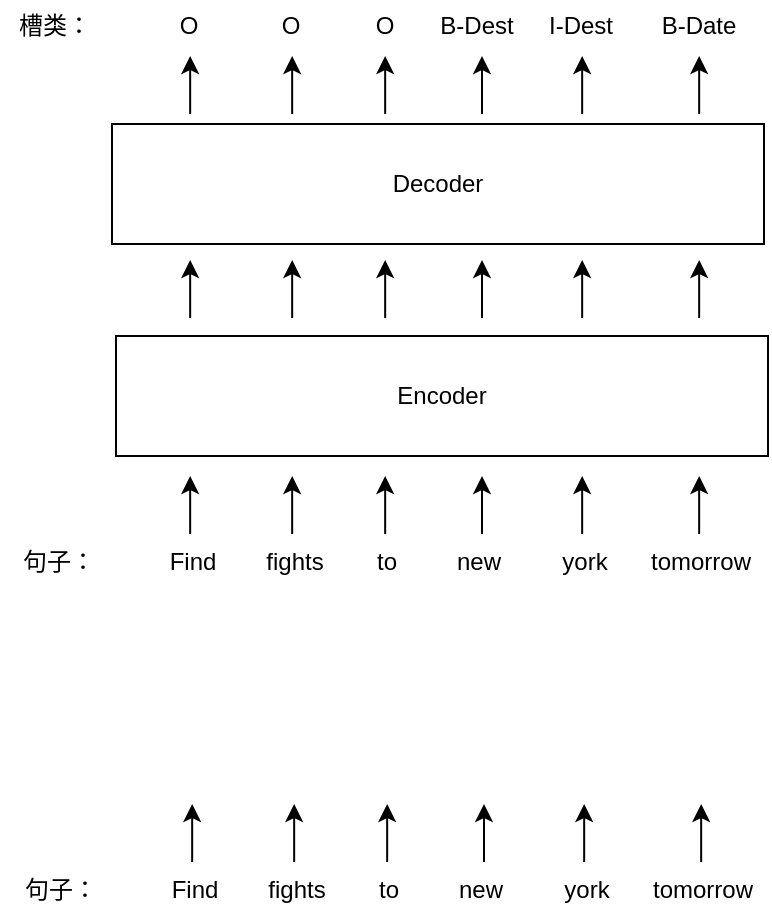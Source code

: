 <mxfile version="22.1.4" type="github" pages="3">
  <diagram name="第 1 页" id="CzuXLzXUoEL7Za8PlFhb">
    <mxGraphModel dx="1195" dy="653" grid="0" gridSize="10" guides="1" tooltips="1" connect="1" arrows="1" fold="1" page="1" pageScale="1" pageWidth="827" pageHeight="1169" math="0" shadow="0">
      <root>
        <mxCell id="0" />
        <mxCell id="1" parent="0" />
        <mxCell id="pc-rvpGR9uYceZMDsU-g-1" value="Encoder" style="rounded=0;whiteSpace=wrap;html=1;" vertex="1" parent="1">
          <mxGeometry x="253" y="353" width="326" height="60" as="geometry" />
        </mxCell>
        <mxCell id="pc-rvpGR9uYceZMDsU-g-2" value="句子：" style="text;html=1;align=center;verticalAlign=middle;resizable=0;points=[];autosize=1;strokeColor=none;fillColor=none;" vertex="1" parent="1">
          <mxGeometry x="197" y="453" width="54" height="26" as="geometry" />
        </mxCell>
        <mxCell id="pc-rvpGR9uYceZMDsU-g-3" value="Find" style="text;html=1;align=center;verticalAlign=middle;resizable=0;points=[];autosize=1;strokeColor=none;fillColor=none;" vertex="1" parent="1">
          <mxGeometry x="270" y="453" width="41" height="26" as="geometry" />
        </mxCell>
        <mxCell id="pc-rvpGR9uYceZMDsU-g-4" value="fights" style="text;html=1;align=center;verticalAlign=middle;resizable=0;points=[];autosize=1;strokeColor=none;fillColor=none;" vertex="1" parent="1">
          <mxGeometry x="318" y="453" width="47" height="26" as="geometry" />
        </mxCell>
        <mxCell id="pc-rvpGR9uYceZMDsU-g-5" value="to" style="text;html=1;align=center;verticalAlign=middle;resizable=0;points=[];autosize=1;strokeColor=none;fillColor=none;" vertex="1" parent="1">
          <mxGeometry x="374" y="453" width="28" height="26" as="geometry" />
        </mxCell>
        <mxCell id="pc-rvpGR9uYceZMDsU-g-6" value="new" style="text;html=1;align=center;verticalAlign=middle;resizable=0;points=[];autosize=1;strokeColor=none;fillColor=none;" vertex="1" parent="1">
          <mxGeometry x="414" y="453" width="40" height="26" as="geometry" />
        </mxCell>
        <mxCell id="pc-rvpGR9uYceZMDsU-g-7" value="york" style="text;html=1;align=center;verticalAlign=middle;resizable=0;points=[];autosize=1;strokeColor=none;fillColor=none;" vertex="1" parent="1">
          <mxGeometry x="466" y="453" width="41" height="26" as="geometry" />
        </mxCell>
        <mxCell id="pc-rvpGR9uYceZMDsU-g-8" value="tomorrow" style="text;html=1;align=center;verticalAlign=middle;resizable=0;points=[];autosize=1;strokeColor=none;fillColor=none;" vertex="1" parent="1">
          <mxGeometry x="511" y="453" width="68" height="26" as="geometry" />
        </mxCell>
        <mxCell id="pc-rvpGR9uYceZMDsU-g-11" value="" style="endArrow=classic;html=1;rounded=0;exitX=0.455;exitY=-0.077;exitDx=0;exitDy=0;exitPerimeter=0;" edge="1" parent="1">
          <mxGeometry width="50" height="50" relative="1" as="geometry">
            <mxPoint x="436" y="452" as="sourcePoint" />
            <mxPoint x="436" y="423" as="targetPoint" />
          </mxGeometry>
        </mxCell>
        <mxCell id="pc-rvpGR9uYceZMDsU-g-12" value="" style="endArrow=classic;html=1;rounded=0;exitX=0.455;exitY=-0.077;exitDx=0;exitDy=0;exitPerimeter=0;" edge="1" parent="1">
          <mxGeometry width="50" height="50" relative="1" as="geometry">
            <mxPoint x="387.58" y="452" as="sourcePoint" />
            <mxPoint x="387.58" y="423" as="targetPoint" />
          </mxGeometry>
        </mxCell>
        <mxCell id="pc-rvpGR9uYceZMDsU-g-13" value="" style="endArrow=classic;html=1;rounded=0;exitX=0.455;exitY=-0.077;exitDx=0;exitDy=0;exitPerimeter=0;" edge="1" parent="1">
          <mxGeometry width="50" height="50" relative="1" as="geometry">
            <mxPoint x="341.08" y="452" as="sourcePoint" />
            <mxPoint x="341.08" y="423" as="targetPoint" />
          </mxGeometry>
        </mxCell>
        <mxCell id="pc-rvpGR9uYceZMDsU-g-14" value="" style="endArrow=classic;html=1;rounded=0;exitX=0.455;exitY=-0.077;exitDx=0;exitDy=0;exitPerimeter=0;" edge="1" parent="1">
          <mxGeometry width="50" height="50" relative="1" as="geometry">
            <mxPoint x="290.08" y="452" as="sourcePoint" />
            <mxPoint x="290.08" y="423" as="targetPoint" />
          </mxGeometry>
        </mxCell>
        <mxCell id="pc-rvpGR9uYceZMDsU-g-15" value="" style="endArrow=classic;html=1;rounded=0;exitX=0.455;exitY=-0.077;exitDx=0;exitDy=0;exitPerimeter=0;" edge="1" parent="1">
          <mxGeometry width="50" height="50" relative="1" as="geometry">
            <mxPoint x="544.58" y="452" as="sourcePoint" />
            <mxPoint x="544.58" y="423" as="targetPoint" />
          </mxGeometry>
        </mxCell>
        <mxCell id="pc-rvpGR9uYceZMDsU-g-16" value="" style="endArrow=classic;html=1;rounded=0;exitX=0.455;exitY=-0.077;exitDx=0;exitDy=0;exitPerimeter=0;" edge="1" parent="1">
          <mxGeometry width="50" height="50" relative="1" as="geometry">
            <mxPoint x="486.08" y="452" as="sourcePoint" />
            <mxPoint x="486.08" y="423" as="targetPoint" />
          </mxGeometry>
        </mxCell>
        <mxCell id="pc-rvpGR9uYceZMDsU-g-41" value="" style="endArrow=classic;html=1;rounded=0;exitX=0.455;exitY=-0.077;exitDx=0;exitDy=0;exitPerimeter=0;" edge="1" parent="1">
          <mxGeometry width="50" height="50" relative="1" as="geometry">
            <mxPoint x="436" y="344" as="sourcePoint" />
            <mxPoint x="436" y="315" as="targetPoint" />
          </mxGeometry>
        </mxCell>
        <mxCell id="pc-rvpGR9uYceZMDsU-g-42" value="" style="endArrow=classic;html=1;rounded=0;exitX=0.455;exitY=-0.077;exitDx=0;exitDy=0;exitPerimeter=0;" edge="1" parent="1">
          <mxGeometry width="50" height="50" relative="1" as="geometry">
            <mxPoint x="387.58" y="344" as="sourcePoint" />
            <mxPoint x="387.58" y="315" as="targetPoint" />
          </mxGeometry>
        </mxCell>
        <mxCell id="pc-rvpGR9uYceZMDsU-g-43" value="" style="endArrow=classic;html=1;rounded=0;exitX=0.455;exitY=-0.077;exitDx=0;exitDy=0;exitPerimeter=0;" edge="1" parent="1">
          <mxGeometry width="50" height="50" relative="1" as="geometry">
            <mxPoint x="341.08" y="344" as="sourcePoint" />
            <mxPoint x="341.08" y="315" as="targetPoint" />
          </mxGeometry>
        </mxCell>
        <mxCell id="pc-rvpGR9uYceZMDsU-g-44" value="" style="endArrow=classic;html=1;rounded=0;exitX=0.455;exitY=-0.077;exitDx=0;exitDy=0;exitPerimeter=0;" edge="1" parent="1">
          <mxGeometry width="50" height="50" relative="1" as="geometry">
            <mxPoint x="290.08" y="344" as="sourcePoint" />
            <mxPoint x="290.08" y="315" as="targetPoint" />
          </mxGeometry>
        </mxCell>
        <mxCell id="pc-rvpGR9uYceZMDsU-g-45" value="" style="endArrow=classic;html=1;rounded=0;exitX=0.455;exitY=-0.077;exitDx=0;exitDy=0;exitPerimeter=0;" edge="1" parent="1">
          <mxGeometry width="50" height="50" relative="1" as="geometry">
            <mxPoint x="544.58" y="344" as="sourcePoint" />
            <mxPoint x="544.58" y="315" as="targetPoint" />
          </mxGeometry>
        </mxCell>
        <mxCell id="pc-rvpGR9uYceZMDsU-g-46" value="" style="endArrow=classic;html=1;rounded=0;exitX=0.455;exitY=-0.077;exitDx=0;exitDy=0;exitPerimeter=0;" edge="1" parent="1">
          <mxGeometry width="50" height="50" relative="1" as="geometry">
            <mxPoint x="486.08" y="344" as="sourcePoint" />
            <mxPoint x="486.08" y="315" as="targetPoint" />
          </mxGeometry>
        </mxCell>
        <mxCell id="pc-rvpGR9uYceZMDsU-g-47" value="Decoder" style="rounded=0;whiteSpace=wrap;html=1;" vertex="1" parent="1">
          <mxGeometry x="251" y="247" width="326" height="60" as="geometry" />
        </mxCell>
        <mxCell id="pc-rvpGR9uYceZMDsU-g-48" value="" style="endArrow=classic;html=1;rounded=0;exitX=0.455;exitY=-0.077;exitDx=0;exitDy=0;exitPerimeter=0;" edge="1" parent="1">
          <mxGeometry width="50" height="50" relative="1" as="geometry">
            <mxPoint x="436" y="242" as="sourcePoint" />
            <mxPoint x="436" y="213" as="targetPoint" />
          </mxGeometry>
        </mxCell>
        <mxCell id="pc-rvpGR9uYceZMDsU-g-49" value="" style="endArrow=classic;html=1;rounded=0;exitX=0.455;exitY=-0.077;exitDx=0;exitDy=0;exitPerimeter=0;" edge="1" parent="1">
          <mxGeometry width="50" height="50" relative="1" as="geometry">
            <mxPoint x="387.58" y="242" as="sourcePoint" />
            <mxPoint x="387.58" y="213" as="targetPoint" />
          </mxGeometry>
        </mxCell>
        <mxCell id="pc-rvpGR9uYceZMDsU-g-50" value="" style="endArrow=classic;html=1;rounded=0;exitX=0.455;exitY=-0.077;exitDx=0;exitDy=0;exitPerimeter=0;" edge="1" parent="1">
          <mxGeometry width="50" height="50" relative="1" as="geometry">
            <mxPoint x="341.08" y="242" as="sourcePoint" />
            <mxPoint x="341.08" y="213" as="targetPoint" />
          </mxGeometry>
        </mxCell>
        <mxCell id="pc-rvpGR9uYceZMDsU-g-51" value="" style="endArrow=classic;html=1;rounded=0;exitX=0.455;exitY=-0.077;exitDx=0;exitDy=0;exitPerimeter=0;" edge="1" parent="1">
          <mxGeometry width="50" height="50" relative="1" as="geometry">
            <mxPoint x="290.08" y="242" as="sourcePoint" />
            <mxPoint x="290.08" y="213" as="targetPoint" />
          </mxGeometry>
        </mxCell>
        <mxCell id="pc-rvpGR9uYceZMDsU-g-52" value="" style="endArrow=classic;html=1;rounded=0;exitX=0.455;exitY=-0.077;exitDx=0;exitDy=0;exitPerimeter=0;" edge="1" parent="1">
          <mxGeometry width="50" height="50" relative="1" as="geometry">
            <mxPoint x="544.58" y="242" as="sourcePoint" />
            <mxPoint x="544.58" y="213" as="targetPoint" />
          </mxGeometry>
        </mxCell>
        <mxCell id="pc-rvpGR9uYceZMDsU-g-53" value="" style="endArrow=classic;html=1;rounded=0;exitX=0.455;exitY=-0.077;exitDx=0;exitDy=0;exitPerimeter=0;" edge="1" parent="1">
          <mxGeometry width="50" height="50" relative="1" as="geometry">
            <mxPoint x="486.08" y="242" as="sourcePoint" />
            <mxPoint x="486.08" y="213" as="targetPoint" />
          </mxGeometry>
        </mxCell>
        <mxCell id="pc-rvpGR9uYceZMDsU-g-54" value="槽类：" style="text;html=1;align=center;verticalAlign=middle;resizable=0;points=[];autosize=1;strokeColor=none;fillColor=none;" vertex="1" parent="1">
          <mxGeometry x="195" y="185" width="54" height="26" as="geometry" />
        </mxCell>
        <mxCell id="pc-rvpGR9uYceZMDsU-g-55" value="O" style="text;html=1;align=center;verticalAlign=middle;resizable=0;points=[];autosize=1;strokeColor=none;fillColor=none;" vertex="1" parent="1">
          <mxGeometry x="275" y="185" width="27" height="26" as="geometry" />
        </mxCell>
        <mxCell id="pc-rvpGR9uYceZMDsU-g-56" value="O" style="text;html=1;align=center;verticalAlign=middle;resizable=0;points=[];autosize=1;strokeColor=none;fillColor=none;" vertex="1" parent="1">
          <mxGeometry x="326" y="185" width="27" height="26" as="geometry" />
        </mxCell>
        <mxCell id="pc-rvpGR9uYceZMDsU-g-57" value="O" style="text;html=1;align=center;verticalAlign=middle;resizable=0;points=[];autosize=1;strokeColor=none;fillColor=none;" vertex="1" parent="1">
          <mxGeometry x="373" y="185" width="27" height="26" as="geometry" />
        </mxCell>
        <mxCell id="pc-rvpGR9uYceZMDsU-g-58" value="B-Dest" style="text;html=1;align=center;verticalAlign=middle;resizable=0;points=[];autosize=1;strokeColor=none;fillColor=none;" vertex="1" parent="1">
          <mxGeometry x="405" y="185" width="55" height="26" as="geometry" />
        </mxCell>
        <mxCell id="pc-rvpGR9uYceZMDsU-g-59" value="I-Dest" style="text;html=1;align=center;verticalAlign=middle;resizable=0;points=[];autosize=1;strokeColor=none;fillColor=none;" vertex="1" parent="1">
          <mxGeometry x="460" y="185" width="50" height="26" as="geometry" />
        </mxCell>
        <mxCell id="pc-rvpGR9uYceZMDsU-g-60" value="B-Date" style="text;html=1;align=center;verticalAlign=middle;resizable=0;points=[];autosize=1;strokeColor=none;fillColor=none;" vertex="1" parent="1">
          <mxGeometry x="516" y="185" width="55" height="26" as="geometry" />
        </mxCell>
        <mxCell id="pc-rvpGR9uYceZMDsU-g-61" value="句子：" style="text;html=1;align=center;verticalAlign=middle;resizable=0;points=[];autosize=1;strokeColor=none;fillColor=none;" vertex="1" parent="1">
          <mxGeometry x="198" y="617" width="54" height="26" as="geometry" />
        </mxCell>
        <mxCell id="pc-rvpGR9uYceZMDsU-g-62" value="Find" style="text;html=1;align=center;verticalAlign=middle;resizable=0;points=[];autosize=1;strokeColor=none;fillColor=none;" vertex="1" parent="1">
          <mxGeometry x="271" y="617" width="41" height="26" as="geometry" />
        </mxCell>
        <mxCell id="pc-rvpGR9uYceZMDsU-g-63" value="fights" style="text;html=1;align=center;verticalAlign=middle;resizable=0;points=[];autosize=1;strokeColor=none;fillColor=none;" vertex="1" parent="1">
          <mxGeometry x="319" y="617" width="47" height="26" as="geometry" />
        </mxCell>
        <mxCell id="pc-rvpGR9uYceZMDsU-g-64" value="to" style="text;html=1;align=center;verticalAlign=middle;resizable=0;points=[];autosize=1;strokeColor=none;fillColor=none;" vertex="1" parent="1">
          <mxGeometry x="375" y="617" width="28" height="26" as="geometry" />
        </mxCell>
        <mxCell id="pc-rvpGR9uYceZMDsU-g-65" value="new" style="text;html=1;align=center;verticalAlign=middle;resizable=0;points=[];autosize=1;strokeColor=none;fillColor=none;" vertex="1" parent="1">
          <mxGeometry x="415" y="617" width="40" height="26" as="geometry" />
        </mxCell>
        <mxCell id="pc-rvpGR9uYceZMDsU-g-66" value="york" style="text;html=1;align=center;verticalAlign=middle;resizable=0;points=[];autosize=1;strokeColor=none;fillColor=none;" vertex="1" parent="1">
          <mxGeometry x="467" y="617" width="41" height="26" as="geometry" />
        </mxCell>
        <mxCell id="pc-rvpGR9uYceZMDsU-g-67" value="tomorrow" style="text;html=1;align=center;verticalAlign=middle;resizable=0;points=[];autosize=1;strokeColor=none;fillColor=none;" vertex="1" parent="1">
          <mxGeometry x="512" y="617" width="68" height="26" as="geometry" />
        </mxCell>
        <mxCell id="pc-rvpGR9uYceZMDsU-g-68" value="" style="endArrow=classic;html=1;rounded=0;exitX=0.455;exitY=-0.077;exitDx=0;exitDy=0;exitPerimeter=0;" edge="1" parent="1">
          <mxGeometry width="50" height="50" relative="1" as="geometry">
            <mxPoint x="437" y="616" as="sourcePoint" />
            <mxPoint x="437" y="587" as="targetPoint" />
          </mxGeometry>
        </mxCell>
        <mxCell id="pc-rvpGR9uYceZMDsU-g-69" value="" style="endArrow=classic;html=1;rounded=0;exitX=0.455;exitY=-0.077;exitDx=0;exitDy=0;exitPerimeter=0;" edge="1" parent="1">
          <mxGeometry width="50" height="50" relative="1" as="geometry">
            <mxPoint x="388.58" y="616" as="sourcePoint" />
            <mxPoint x="388.58" y="587" as="targetPoint" />
          </mxGeometry>
        </mxCell>
        <mxCell id="pc-rvpGR9uYceZMDsU-g-70" value="" style="endArrow=classic;html=1;rounded=0;exitX=0.455;exitY=-0.077;exitDx=0;exitDy=0;exitPerimeter=0;" edge="1" parent="1">
          <mxGeometry width="50" height="50" relative="1" as="geometry">
            <mxPoint x="342.08" y="616" as="sourcePoint" />
            <mxPoint x="342.08" y="587" as="targetPoint" />
          </mxGeometry>
        </mxCell>
        <mxCell id="pc-rvpGR9uYceZMDsU-g-71" value="" style="endArrow=classic;html=1;rounded=0;exitX=0.455;exitY=-0.077;exitDx=0;exitDy=0;exitPerimeter=0;" edge="1" parent="1">
          <mxGeometry width="50" height="50" relative="1" as="geometry">
            <mxPoint x="291.08" y="616" as="sourcePoint" />
            <mxPoint x="291.08" y="587" as="targetPoint" />
          </mxGeometry>
        </mxCell>
        <mxCell id="pc-rvpGR9uYceZMDsU-g-72" value="" style="endArrow=classic;html=1;rounded=0;exitX=0.455;exitY=-0.077;exitDx=0;exitDy=0;exitPerimeter=0;" edge="1" parent="1">
          <mxGeometry width="50" height="50" relative="1" as="geometry">
            <mxPoint x="545.58" y="616" as="sourcePoint" />
            <mxPoint x="545.58" y="587" as="targetPoint" />
          </mxGeometry>
        </mxCell>
        <mxCell id="pc-rvpGR9uYceZMDsU-g-73" value="" style="endArrow=classic;html=1;rounded=0;exitX=0.455;exitY=-0.077;exitDx=0;exitDy=0;exitPerimeter=0;" edge="1" parent="1">
          <mxGeometry width="50" height="50" relative="1" as="geometry">
            <mxPoint x="487.08" y="616" as="sourcePoint" />
            <mxPoint x="487.08" y="587" as="targetPoint" />
          </mxGeometry>
        </mxCell>
      </root>
    </mxGraphModel>
  </diagram>
  <diagram id="vQDPvt3ecIJoSVcns_cN" name="第 2 页">
    <mxGraphModel dx="1434" dy="784" grid="0" gridSize="10" guides="1" tooltips="1" connect="1" arrows="1" fold="1" page="0" pageScale="1" pageWidth="827" pageHeight="1169" math="0" shadow="0">
      <root>
        <mxCell id="0" />
        <mxCell id="1" parent="0" />
        <mxCell id="wwv8mS522vPYZeWHUum3-2" value="Can" style="text;html=1;align=center;verticalAlign=middle;resizable=0;points=[];autosize=1;strokeColor=none;fillColor=none;" vertex="1" parent="1">
          <mxGeometry x="272" y="617" width="40" height="26" as="geometry" />
        </mxCell>
        <mxCell id="wwv8mS522vPYZeWHUum3-3" value="you&lt;span style=&quot;white-space: pre;&quot;&gt;&#x9;&lt;/span&gt;" style="text;html=1;align=center;verticalAlign=middle;resizable=0;points=[];autosize=1;strokeColor=none;fillColor=none;" vertex="1" parent="1">
          <mxGeometry x="320" y="617" width="45" height="26" as="geometry" />
        </mxCell>
        <mxCell id="wwv8mS522vPYZeWHUum3-4" value="put" style="text;html=1;align=center;verticalAlign=middle;resizable=0;points=[];autosize=1;strokeColor=none;fillColor=none;" vertex="1" parent="1">
          <mxGeometry x="372" y="617" width="35" height="26" as="geometry" />
        </mxCell>
        <mxCell id="wwv8mS522vPYZeWHUum3-5" value="this" style="text;html=1;align=center;verticalAlign=middle;resizable=0;points=[];autosize=1;strokeColor=none;fillColor=none;" vertex="1" parent="1">
          <mxGeometry x="417" y="617" width="37" height="26" as="geometry" />
        </mxCell>
        <mxCell id="wwv8mS522vPYZeWHUum3-6" value="tune" style="text;html=1;align=center;verticalAlign=middle;resizable=0;points=[];autosize=1;strokeColor=none;fillColor=none;" vertex="1" parent="1">
          <mxGeometry x="467" y="617" width="41" height="26" as="geometry" />
        </mxCell>
        <mxCell id="wwv8mS522vPYZeWHUum3-7" value="onto" style="text;html=1;align=center;verticalAlign=middle;resizable=0;points=[];autosize=1;strokeColor=none;fillColor=none;" vertex="1" parent="1">
          <mxGeometry x="526" y="617" width="41" height="26" as="geometry" />
        </mxCell>
        <mxCell id="wwv8mS522vPYZeWHUum3-8" value="" style="endArrow=classic;html=1;rounded=0;exitX=0.455;exitY=-0.077;exitDx=0;exitDy=0;exitPerimeter=0;" edge="1" parent="1">
          <mxGeometry width="50" height="50" relative="1" as="geometry">
            <mxPoint x="437" y="616" as="sourcePoint" />
            <mxPoint x="437" y="587" as="targetPoint" />
          </mxGeometry>
        </mxCell>
        <mxCell id="wwv8mS522vPYZeWHUum3-9" value="" style="endArrow=classic;html=1;rounded=0;exitX=0.455;exitY=-0.077;exitDx=0;exitDy=0;exitPerimeter=0;" edge="1" parent="1">
          <mxGeometry width="50" height="50" relative="1" as="geometry">
            <mxPoint x="388.58" y="616" as="sourcePoint" />
            <mxPoint x="388.58" y="587" as="targetPoint" />
          </mxGeometry>
        </mxCell>
        <mxCell id="wwv8mS522vPYZeWHUum3-10" value="" style="endArrow=classic;html=1;rounded=0;exitX=0.455;exitY=-0.077;exitDx=0;exitDy=0;exitPerimeter=0;" edge="1" parent="1">
          <mxGeometry width="50" height="50" relative="1" as="geometry">
            <mxPoint x="342.08" y="616" as="sourcePoint" />
            <mxPoint x="342.08" y="587" as="targetPoint" />
          </mxGeometry>
        </mxCell>
        <mxCell id="wwv8mS522vPYZeWHUum3-11" value="" style="endArrow=classic;html=1;rounded=0;exitX=0.455;exitY=-0.077;exitDx=0;exitDy=0;exitPerimeter=0;" edge="1" parent="1">
          <mxGeometry width="50" height="50" relative="1" as="geometry">
            <mxPoint x="291.08" y="616" as="sourcePoint" />
            <mxPoint x="291.08" y="587" as="targetPoint" />
          </mxGeometry>
        </mxCell>
        <mxCell id="wwv8mS522vPYZeWHUum3-12" value="" style="endArrow=classic;html=1;rounded=0;exitX=0.455;exitY=-0.077;exitDx=0;exitDy=0;exitPerimeter=0;" edge="1" parent="1">
          <mxGeometry width="50" height="50" relative="1" as="geometry">
            <mxPoint x="545.58" y="616" as="sourcePoint" />
            <mxPoint x="545.58" y="587" as="targetPoint" />
          </mxGeometry>
        </mxCell>
        <mxCell id="wwv8mS522vPYZeWHUum3-13" value="" style="endArrow=classic;html=1;rounded=0;exitX=0.455;exitY=-0.077;exitDx=0;exitDy=0;exitPerimeter=0;" edge="1" parent="1">
          <mxGeometry width="50" height="50" relative="1" as="geometry">
            <mxPoint x="487.08" y="616" as="sourcePoint" />
            <mxPoint x="487.08" y="587" as="targetPoint" />
          </mxGeometry>
        </mxCell>
        <mxCell id="wwv8mS522vPYZeWHUum3-14" value="&lt;font color=&quot;#ff3333&quot;&gt;latin&lt;/font&gt;" style="text;html=1;align=center;verticalAlign=middle;resizable=0;points=[];autosize=1;strokeColor=none;fillColor=none;" vertex="1" parent="1">
          <mxGeometry x="574" y="617" width="40" height="26" as="geometry" />
        </mxCell>
        <mxCell id="wwv8mS522vPYZeWHUum3-15" value="&lt;font color=&quot;#ff3333&quot;&gt;dance&lt;/font&gt;" style="text;html=1;align=center;verticalAlign=middle;resizable=0;points=[];autosize=1;strokeColor=none;fillColor=none;" vertex="1" parent="1">
          <mxGeometry x="619" y="617" width="51" height="26" as="geometry" />
        </mxCell>
        <mxCell id="wwv8mS522vPYZeWHUum3-16" value="&lt;font color=&quot;#ff3333&quot;&gt;cardio&lt;/font&gt;" style="text;html=1;align=center;verticalAlign=middle;resizable=0;points=[];autosize=1;strokeColor=none;fillColor=none;" vertex="1" parent="1">
          <mxGeometry x="666" y="617" width="51" height="26" as="geometry" />
        </mxCell>
        <mxCell id="wwv8mS522vPYZeWHUum3-20" value="" style="endArrow=classic;html=1;rounded=0;exitX=0.455;exitY=-0.077;exitDx=0;exitDy=0;exitPerimeter=0;" edge="1" parent="1">
          <mxGeometry width="50" height="50" relative="1" as="geometry">
            <mxPoint x="593.5" y="617" as="sourcePoint" />
            <mxPoint x="593.5" y="588" as="targetPoint" />
          </mxGeometry>
        </mxCell>
        <mxCell id="wwv8mS522vPYZeWHUum3-21" value="" style="endArrow=classic;html=1;rounded=0;exitX=0.455;exitY=-0.077;exitDx=0;exitDy=0;exitPerimeter=0;" edge="1" parent="1">
          <mxGeometry width="50" height="50" relative="1" as="geometry">
            <mxPoint x="649" y="617" as="sourcePoint" />
            <mxPoint x="649" y="588" as="targetPoint" />
          </mxGeometry>
        </mxCell>
        <mxCell id="wwv8mS522vPYZeWHUum3-22" value="" style="endArrow=classic;html=1;rounded=0;exitX=0.455;exitY=-0.077;exitDx=0;exitDy=0;exitPerimeter=0;" edge="1" parent="1">
          <mxGeometry width="50" height="50" relative="1" as="geometry">
            <mxPoint x="696" y="617" as="sourcePoint" />
            <mxPoint x="696" y="588" as="targetPoint" />
          </mxGeometry>
        </mxCell>
        <mxCell id="wwv8mS522vPYZeWHUum3-23" value="Playlist" style="text;html=1;align=center;verticalAlign=middle;resizable=0;points=[];autosize=1;strokeColor=none;fillColor=none;" vertex="1" parent="1">
          <mxGeometry x="124" y="434" width="56" height="26" as="geometry" />
        </mxCell>
        <mxCell id="wwv8mS522vPYZeWHUum3-25" value="Text" style="text;html=1;align=center;verticalAlign=middle;resizable=0;points=[];autosize=1;strokeColor=none;fillColor=none;" vertex="1" parent="1">
          <mxGeometry x="325" y="328" width="40" height="26" as="geometry" />
        </mxCell>
        <mxCell id="wwv8mS522vPYZeWHUum3-28" value="Aggregation" style="rounded=0;whiteSpace=wrap;html=1;" vertex="1" parent="1">
          <mxGeometry x="27" y="518" width="677" height="60" as="geometry" />
        </mxCell>
        <mxCell id="wwv8mS522vPYZeWHUum3-33" value="" style="endArrow=none;html=1;rounded=0;exitX=0.479;exitY=0;exitDx=0;exitDy=0;exitPerimeter=0;" edge="1" parent="1" source="wwv8mS522vPYZeWHUum3-28">
          <mxGeometry width="50" height="50" relative="1" as="geometry">
            <mxPoint x="351" y="509" as="sourcePoint" />
            <mxPoint x="351" y="496" as="targetPoint" />
          </mxGeometry>
        </mxCell>
        <mxCell id="wwv8mS522vPYZeWHUum3-34" value="" style="endArrow=none;html=1;rounded=0;" edge="1" parent="1">
          <mxGeometry width="50" height="50" relative="1" as="geometry">
            <mxPoint x="349" y="495.5" as="sourcePoint" />
            <mxPoint x="405" y="495.5" as="targetPoint" />
          </mxGeometry>
        </mxCell>
        <mxCell id="wwv8mS522vPYZeWHUum3-35" value="右边界分类" style="whiteSpace=wrap;html=1;" vertex="1" parent="1">
          <mxGeometry x="404" y="471" width="87" height="41" as="geometry" />
        </mxCell>
        <mxCell id="wwv8mS522vPYZeWHUum3-36" value="左边界分类" style="whiteSpace=wrap;html=1;" vertex="1" parent="1">
          <mxGeometry x="208" y="471" width="87" height="41" as="geometry" />
        </mxCell>
        <mxCell id="wwv8mS522vPYZeWHUum3-37" value="" style="endArrow=none;html=1;rounded=0;" edge="1" parent="1">
          <mxGeometry width="50" height="50" relative="1" as="geometry">
            <mxPoint x="295" y="495.5" as="sourcePoint" />
            <mxPoint x="351" y="495.5" as="targetPoint" />
          </mxGeometry>
        </mxCell>
        <mxCell id="wwv8mS522vPYZeWHUum3-38" value="" style="endArrow=classic;html=1;rounded=0;exitX=0.455;exitY=-0.077;exitDx=0;exitDy=0;exitPerimeter=0;" edge="1" parent="1">
          <mxGeometry width="50" height="50" relative="1" as="geometry">
            <mxPoint x="248.0" y="471" as="sourcePoint" />
            <mxPoint x="248" y="455" as="targetPoint" />
          </mxGeometry>
        </mxCell>
        <mxCell id="wwv8mS522vPYZeWHUum3-39" value="" style="endArrow=classic;html=1;rounded=0;exitX=0.5;exitY=0;exitDx=0;exitDy=0;" edge="1" parent="1" source="wwv8mS522vPYZeWHUum3-35">
          <mxGeometry width="50" height="50" relative="1" as="geometry">
            <mxPoint x="258.0" y="481" as="sourcePoint" />
            <mxPoint x="448" y="453" as="targetPoint" />
          </mxGeometry>
        </mxCell>
        <mxCell id="wwv8mS522vPYZeWHUum3-40" value="6" style="text;html=1;align=center;verticalAlign=middle;resizable=0;points=[];autosize=1;strokeColor=none;fillColor=none;" vertex="1" parent="1">
          <mxGeometry x="234" y="434" width="25" height="26" as="geometry" />
        </mxCell>
        <mxCell id="wwv8mS522vPYZeWHUum3-41" value="8" style="text;html=1;align=center;verticalAlign=middle;resizable=0;points=[];autosize=1;strokeColor=none;fillColor=none;" vertex="1" parent="1">
          <mxGeometry x="435" y="431" width="25" height="26" as="geometry" />
        </mxCell>
        <mxCell id="-rDK7IJOXSJvJCVGGd-_-2" value="What" style="text;html=1;align=center;verticalAlign=middle;resizable=0;points=[];autosize=1;strokeColor=none;fillColor=none;" vertex="1" parent="1">
          <mxGeometry x="21" y="617" width="46" height="26" as="geometry" />
        </mxCell>
        <mxCell id="-rDK7IJOXSJvJCVGGd-_-3" value="is" style="text;html=1;align=center;verticalAlign=middle;resizable=0;points=[];autosize=1;strokeColor=none;fillColor=none;" vertex="1" parent="1">
          <mxGeometry x="77" y="617" width="27" height="26" as="geometry" />
        </mxCell>
        <mxCell id="-rDK7IJOXSJvJCVGGd-_-4" value="the" style="text;html=1;align=center;verticalAlign=middle;resizable=0;points=[];autosize=1;strokeColor=none;fillColor=none;" vertex="1" parent="1">
          <mxGeometry x="119" y="617" width="35" height="26" as="geometry" />
        </mxCell>
        <mxCell id="-rDK7IJOXSJvJCVGGd-_-5" value="&lt;font color=&quot;#ff3333&quot;&gt;Playlist&lt;/font&gt;" style="text;html=1;align=center;verticalAlign=middle;resizable=0;points=[];autosize=1;strokeColor=none;fillColor=none;" vertex="1" parent="1">
          <mxGeometry x="161" y="617" width="56" height="26" as="geometry" />
        </mxCell>
        <mxCell id="-rDK7IJOXSJvJCVGGd-_-6" value="?" style="text;html=1;align=center;verticalAlign=middle;resizable=0;points=[];autosize=1;strokeColor=none;fillColor=none;" vertex="1" parent="1">
          <mxGeometry x="235" y="617" width="25" height="26" as="geometry" />
        </mxCell>
        <mxCell id="-rDK7IJOXSJvJCVGGd-_-7" value="" style="endArrow=classic;html=1;rounded=0;exitX=0.455;exitY=-0.077;exitDx=0;exitDy=0;exitPerimeter=0;" edge="1" parent="1">
          <mxGeometry width="50" height="50" relative="1" as="geometry">
            <mxPoint x="138" y="616" as="sourcePoint" />
            <mxPoint x="138" y="587" as="targetPoint" />
          </mxGeometry>
        </mxCell>
        <mxCell id="-rDK7IJOXSJvJCVGGd-_-8" value="" style="endArrow=classic;html=1;rounded=0;exitX=0.455;exitY=-0.077;exitDx=0;exitDy=0;exitPerimeter=0;" edge="1" parent="1">
          <mxGeometry width="50" height="50" relative="1" as="geometry">
            <mxPoint x="89.58" y="616" as="sourcePoint" />
            <mxPoint x="89.58" y="587" as="targetPoint" />
          </mxGeometry>
        </mxCell>
        <mxCell id="-rDK7IJOXSJvJCVGGd-_-9" value="" style="endArrow=classic;html=1;rounded=0;exitX=0.455;exitY=-0.077;exitDx=0;exitDy=0;exitPerimeter=0;" edge="1" parent="1">
          <mxGeometry width="50" height="50" relative="1" as="geometry">
            <mxPoint x="43.08" y="616" as="sourcePoint" />
            <mxPoint x="43.08" y="587" as="targetPoint" />
          </mxGeometry>
        </mxCell>
        <mxCell id="-rDK7IJOXSJvJCVGGd-_-11" value="" style="endArrow=classic;html=1;rounded=0;exitX=0.455;exitY=-0.077;exitDx=0;exitDy=0;exitPerimeter=0;" edge="1" parent="1">
          <mxGeometry width="50" height="50" relative="1" as="geometry">
            <mxPoint x="246.58" y="616" as="sourcePoint" />
            <mxPoint x="246.58" y="587" as="targetPoint" />
          </mxGeometry>
        </mxCell>
        <mxCell id="-rDK7IJOXSJvJCVGGd-_-12" value="" style="endArrow=classic;html=1;rounded=0;exitX=0.455;exitY=-0.077;exitDx=0;exitDy=0;exitPerimeter=0;" edge="1" parent="1">
          <mxGeometry width="50" height="50" relative="1" as="geometry">
            <mxPoint x="188.08" y="616" as="sourcePoint" />
            <mxPoint x="188.08" y="587" as="targetPoint" />
          </mxGeometry>
        </mxCell>
      </root>
    </mxGraphModel>
  </diagram>
  <diagram id="skz4s2jzVhXA3NXEyxiz" name="第 3 页">
    <mxGraphModel dx="1834" dy="784" grid="0" gridSize="10" guides="1" tooltips="1" connect="1" arrows="1" fold="1" page="0" pageScale="1" pageWidth="827" pageHeight="1169" math="0" shadow="0">
      <root>
        <mxCell id="0" />
        <mxCell id="1" parent="0" />
        <mxCell id="wfAsqXCFXB1NtyoPDtSP-1" value="Can" style="text;html=1;align=center;verticalAlign=middle;resizable=0;points=[];autosize=1;strokeColor=none;fillColor=none;" vertex="1" parent="1">
          <mxGeometry x="101" y="283" width="40" height="26" as="geometry" />
        </mxCell>
        <mxCell id="wfAsqXCFXB1NtyoPDtSP-2" value="you&lt;span style=&quot;white-space: pre;&quot;&gt;&#x9;&lt;/span&gt;" style="text;html=1;align=center;verticalAlign=middle;resizable=0;points=[];autosize=1;strokeColor=none;fillColor=none;" vertex="1" parent="1">
          <mxGeometry x="149" y="283" width="45" height="26" as="geometry" />
        </mxCell>
        <mxCell id="wfAsqXCFXB1NtyoPDtSP-3" value="put" style="text;html=1;align=center;verticalAlign=middle;resizable=0;points=[];autosize=1;strokeColor=none;fillColor=none;" vertex="1" parent="1">
          <mxGeometry x="201" y="283" width="35" height="26" as="geometry" />
        </mxCell>
        <mxCell id="wfAsqXCFXB1NtyoPDtSP-4" value="this" style="text;html=1;align=center;verticalAlign=middle;resizable=0;points=[];autosize=1;strokeColor=none;fillColor=none;" vertex="1" parent="1">
          <mxGeometry x="246" y="283" width="37" height="26" as="geometry" />
        </mxCell>
        <mxCell id="wfAsqXCFXB1NtyoPDtSP-5" value="tune" style="text;html=1;align=center;verticalAlign=middle;resizable=0;points=[];autosize=1;strokeColor=none;fillColor=none;" vertex="1" parent="1">
          <mxGeometry x="296" y="283" width="41" height="26" as="geometry" />
        </mxCell>
        <mxCell id="wfAsqXCFXB1NtyoPDtSP-6" value="onto" style="text;html=1;align=center;verticalAlign=middle;resizable=0;points=[];autosize=1;strokeColor=none;fillColor=none;" vertex="1" parent="1">
          <mxGeometry x="355" y="283" width="41" height="26" as="geometry" />
        </mxCell>
        <mxCell id="wfAsqXCFXB1NtyoPDtSP-7" value="" style="endArrow=classic;html=1;rounded=0;exitX=0.455;exitY=-0.077;exitDx=0;exitDy=0;exitPerimeter=0;" edge="1" parent="1">
          <mxGeometry width="50" height="50" relative="1" as="geometry">
            <mxPoint x="266" y="282" as="sourcePoint" />
            <mxPoint x="266" y="253" as="targetPoint" />
          </mxGeometry>
        </mxCell>
        <mxCell id="wfAsqXCFXB1NtyoPDtSP-8" value="" style="endArrow=classic;html=1;rounded=0;exitX=0.455;exitY=-0.077;exitDx=0;exitDy=0;exitPerimeter=0;" edge="1" parent="1">
          <mxGeometry width="50" height="50" relative="1" as="geometry">
            <mxPoint x="217.58" y="282" as="sourcePoint" />
            <mxPoint x="217.58" y="253" as="targetPoint" />
          </mxGeometry>
        </mxCell>
        <mxCell id="wfAsqXCFXB1NtyoPDtSP-9" value="" style="endArrow=classic;html=1;rounded=0;exitX=0.455;exitY=-0.077;exitDx=0;exitDy=0;exitPerimeter=0;" edge="1" parent="1">
          <mxGeometry width="50" height="50" relative="1" as="geometry">
            <mxPoint x="171.08" y="282" as="sourcePoint" />
            <mxPoint x="171.08" y="253" as="targetPoint" />
          </mxGeometry>
        </mxCell>
        <mxCell id="wfAsqXCFXB1NtyoPDtSP-10" value="" style="endArrow=classic;html=1;rounded=0;exitX=0.455;exitY=-0.077;exitDx=0;exitDy=0;exitPerimeter=0;" edge="1" parent="1">
          <mxGeometry width="50" height="50" relative="1" as="geometry">
            <mxPoint x="120.08" y="282" as="sourcePoint" />
            <mxPoint x="120.08" y="253" as="targetPoint" />
          </mxGeometry>
        </mxCell>
        <mxCell id="wfAsqXCFXB1NtyoPDtSP-11" value="" style="endArrow=classic;html=1;rounded=0;exitX=0.455;exitY=-0.077;exitDx=0;exitDy=0;exitPerimeter=0;" edge="1" parent="1">
          <mxGeometry width="50" height="50" relative="1" as="geometry">
            <mxPoint x="374.58" y="282" as="sourcePoint" />
            <mxPoint x="374.58" y="253" as="targetPoint" />
          </mxGeometry>
        </mxCell>
        <mxCell id="wfAsqXCFXB1NtyoPDtSP-12" value="" style="endArrow=classic;html=1;rounded=0;exitX=0.455;exitY=-0.077;exitDx=0;exitDy=0;exitPerimeter=0;" edge="1" parent="1">
          <mxGeometry width="50" height="50" relative="1" as="geometry">
            <mxPoint x="316.08" y="282" as="sourcePoint" />
            <mxPoint x="316.08" y="253" as="targetPoint" />
          </mxGeometry>
        </mxCell>
        <mxCell id="wfAsqXCFXB1NtyoPDtSP-13" value="&lt;font color=&quot;#ff3333&quot;&gt;latin&lt;/font&gt;" style="text;html=1;align=center;verticalAlign=middle;resizable=0;points=[];autosize=1;strokeColor=none;fillColor=none;" vertex="1" parent="1">
          <mxGeometry x="403" y="283" width="40" height="26" as="geometry" />
        </mxCell>
        <mxCell id="wfAsqXCFXB1NtyoPDtSP-14" value="&lt;font color=&quot;#ff3333&quot;&gt;dance&lt;/font&gt;" style="text;html=1;align=center;verticalAlign=middle;resizable=0;points=[];autosize=1;strokeColor=none;fillColor=none;" vertex="1" parent="1">
          <mxGeometry x="448" y="283" width="51" height="26" as="geometry" />
        </mxCell>
        <mxCell id="wfAsqXCFXB1NtyoPDtSP-15" value="&lt;font color=&quot;#ff3333&quot;&gt;cardio&lt;/font&gt;" style="text;html=1;align=center;verticalAlign=middle;resizable=0;points=[];autosize=1;strokeColor=none;fillColor=none;" vertex="1" parent="1">
          <mxGeometry x="495" y="283" width="51" height="26" as="geometry" />
        </mxCell>
        <mxCell id="wfAsqXCFXB1NtyoPDtSP-16" value="" style="endArrow=classic;html=1;rounded=0;exitX=0.455;exitY=-0.077;exitDx=0;exitDy=0;exitPerimeter=0;" edge="1" parent="1">
          <mxGeometry width="50" height="50" relative="1" as="geometry">
            <mxPoint x="422.5" y="283" as="sourcePoint" />
            <mxPoint x="422.5" y="254" as="targetPoint" />
          </mxGeometry>
        </mxCell>
        <mxCell id="wfAsqXCFXB1NtyoPDtSP-17" value="" style="endArrow=classic;html=1;rounded=0;exitX=0.455;exitY=-0.077;exitDx=0;exitDy=0;exitPerimeter=0;" edge="1" parent="1">
          <mxGeometry width="50" height="50" relative="1" as="geometry">
            <mxPoint x="478" y="283" as="sourcePoint" />
            <mxPoint x="478" y="254" as="targetPoint" />
          </mxGeometry>
        </mxCell>
        <mxCell id="wfAsqXCFXB1NtyoPDtSP-18" value="" style="endArrow=classic;html=1;rounded=0;exitX=0.455;exitY=-0.077;exitDx=0;exitDy=0;exitPerimeter=0;" edge="1" parent="1">
          <mxGeometry width="50" height="50" relative="1" as="geometry">
            <mxPoint x="525" y="283" as="sourcePoint" />
            <mxPoint x="525" y="254" as="targetPoint" />
          </mxGeometry>
        </mxCell>
        <mxCell id="wfAsqXCFXB1NtyoPDtSP-20" value="生成式模型" style="rounded=0;whiteSpace=wrap;html=1;" vertex="1" parent="1">
          <mxGeometry x="-144" y="184" width="741" height="60" as="geometry" />
        </mxCell>
        <mxCell id="wfAsqXCFXB1NtyoPDtSP-26" value="" style="endArrow=classic;html=1;rounded=0;exitX=0.455;exitY=-0.077;exitDx=0;exitDy=0;exitPerimeter=0;" edge="1" parent="1">
          <mxGeometry width="50" height="50" relative="1" as="geometry">
            <mxPoint x="-80.0" y="172" as="sourcePoint" />
            <mxPoint x="-80" y="156" as="targetPoint" />
          </mxGeometry>
        </mxCell>
        <mxCell id="wfAsqXCFXB1NtyoPDtSP-27" value="" style="endArrow=classic;html=1;rounded=0;exitX=0.5;exitY=0;exitDx=0;exitDy=0;" edge="1" parent="1">
          <mxGeometry width="50" height="50" relative="1" as="geometry">
            <mxPoint x="-127" y="175" as="sourcePoint" />
            <mxPoint x="-126.5" y="157" as="targetPoint" />
          </mxGeometry>
        </mxCell>
        <mxCell id="wfAsqXCFXB1NtyoPDtSP-28" value="dance" style="text;html=1;align=center;verticalAlign=middle;resizable=0;points=[];autosize=1;strokeColor=none;fillColor=none;" vertex="1" parent="1">
          <mxGeometry x="-107" y="135" width="51" height="26" as="geometry" />
        </mxCell>
        <mxCell id="wfAsqXCFXB1NtyoPDtSP-29" value="latin" style="text;html=1;align=center;verticalAlign=middle;resizable=0;points=[];autosize=1;strokeColor=none;fillColor=none;" vertex="1" parent="1">
          <mxGeometry x="-146.5" y="135" width="40" height="26" as="geometry" />
        </mxCell>
        <mxCell id="wfAsqXCFXB1NtyoPDtSP-30" value="What" style="text;html=1;align=center;verticalAlign=middle;resizable=0;points=[];autosize=1;strokeColor=none;fillColor=none;" vertex="1" parent="1">
          <mxGeometry x="-150" y="283" width="46" height="26" as="geometry" />
        </mxCell>
        <mxCell id="wfAsqXCFXB1NtyoPDtSP-31" value="is" style="text;html=1;align=center;verticalAlign=middle;resizable=0;points=[];autosize=1;strokeColor=none;fillColor=none;" vertex="1" parent="1">
          <mxGeometry x="-94" y="283" width="27" height="26" as="geometry" />
        </mxCell>
        <mxCell id="wfAsqXCFXB1NtyoPDtSP-32" value="the" style="text;html=1;align=center;verticalAlign=middle;resizable=0;points=[];autosize=1;strokeColor=none;fillColor=none;" vertex="1" parent="1">
          <mxGeometry x="-52" y="283" width="35" height="26" as="geometry" />
        </mxCell>
        <mxCell id="wfAsqXCFXB1NtyoPDtSP-33" value="&lt;font color=&quot;#ff3333&quot;&gt;Playlist&lt;/font&gt;" style="text;html=1;align=center;verticalAlign=middle;resizable=0;points=[];autosize=1;strokeColor=none;fillColor=none;" vertex="1" parent="1">
          <mxGeometry x="-10" y="283" width="56" height="26" as="geometry" />
        </mxCell>
        <mxCell id="wfAsqXCFXB1NtyoPDtSP-34" value="?" style="text;html=1;align=center;verticalAlign=middle;resizable=0;points=[];autosize=1;strokeColor=none;fillColor=none;" vertex="1" parent="1">
          <mxGeometry x="64" y="283" width="25" height="26" as="geometry" />
        </mxCell>
        <mxCell id="wfAsqXCFXB1NtyoPDtSP-35" value="" style="endArrow=classic;html=1;rounded=0;exitX=0.455;exitY=-0.077;exitDx=0;exitDy=0;exitPerimeter=0;" edge="1" parent="1">
          <mxGeometry width="50" height="50" relative="1" as="geometry">
            <mxPoint x="-33" y="282" as="sourcePoint" />
            <mxPoint x="-33" y="253" as="targetPoint" />
          </mxGeometry>
        </mxCell>
        <mxCell id="wfAsqXCFXB1NtyoPDtSP-36" value="" style="endArrow=classic;html=1;rounded=0;exitX=0.455;exitY=-0.077;exitDx=0;exitDy=0;exitPerimeter=0;" edge="1" parent="1">
          <mxGeometry width="50" height="50" relative="1" as="geometry">
            <mxPoint x="-81.42" y="282" as="sourcePoint" />
            <mxPoint x="-81.42" y="253" as="targetPoint" />
          </mxGeometry>
        </mxCell>
        <mxCell id="wfAsqXCFXB1NtyoPDtSP-37" value="" style="endArrow=classic;html=1;rounded=0;exitX=0.455;exitY=-0.077;exitDx=0;exitDy=0;exitPerimeter=0;" edge="1" parent="1">
          <mxGeometry width="50" height="50" relative="1" as="geometry">
            <mxPoint x="-127.92" y="282" as="sourcePoint" />
            <mxPoint x="-127.92" y="253" as="targetPoint" />
          </mxGeometry>
        </mxCell>
        <mxCell id="wfAsqXCFXB1NtyoPDtSP-38" value="" style="endArrow=classic;html=1;rounded=0;exitX=0.455;exitY=-0.077;exitDx=0;exitDy=0;exitPerimeter=0;" edge="1" parent="1">
          <mxGeometry width="50" height="50" relative="1" as="geometry">
            <mxPoint x="75.58" y="282" as="sourcePoint" />
            <mxPoint x="75.58" y="253" as="targetPoint" />
          </mxGeometry>
        </mxCell>
        <mxCell id="wfAsqXCFXB1NtyoPDtSP-39" value="" style="endArrow=classic;html=1;rounded=0;exitX=0.455;exitY=-0.077;exitDx=0;exitDy=0;exitPerimeter=0;" edge="1" parent="1">
          <mxGeometry width="50" height="50" relative="1" as="geometry">
            <mxPoint x="17.08" y="282" as="sourcePoint" />
            <mxPoint x="17.08" y="253" as="targetPoint" />
          </mxGeometry>
        </mxCell>
        <mxCell id="wfAsqXCFXB1NtyoPDtSP-40" value="" style="endArrow=classic;html=1;rounded=0;exitX=0.455;exitY=-0.077;exitDx=0;exitDy=0;exitPerimeter=0;" edge="1" parent="1">
          <mxGeometry width="50" height="50" relative="1" as="geometry">
            <mxPoint x="-33.0" y="172" as="sourcePoint" />
            <mxPoint x="-33" y="156" as="targetPoint" />
          </mxGeometry>
        </mxCell>
        <mxCell id="wfAsqXCFXB1NtyoPDtSP-41" value="cardio" style="text;html=1;align=center;verticalAlign=middle;resizable=0;points=[];autosize=1;strokeColor=none;fillColor=none;" vertex="1" parent="1">
          <mxGeometry x="-60" y="135" width="51" height="26" as="geometry" />
        </mxCell>
        <mxCell id="wfAsqXCFXB1NtyoPDtSP-42" value="?" style="text;html=1;align=center;verticalAlign=middle;resizable=0;points=[];autosize=1;strokeColor=none;fillColor=none;" vertex="1" parent="1">
          <mxGeometry x="555" y="283" width="25" height="26" as="geometry" />
        </mxCell>
        <mxCell id="wfAsqXCFXB1NtyoPDtSP-43" value="" style="endArrow=classic;html=1;rounded=0;exitX=0.455;exitY=-0.077;exitDx=0;exitDy=0;exitPerimeter=0;" edge="1" parent="1">
          <mxGeometry width="50" height="50" relative="1" as="geometry">
            <mxPoint x="566.58" y="282" as="sourcePoint" />
            <mxPoint x="566.58" y="253" as="targetPoint" />
          </mxGeometry>
        </mxCell>
      </root>
    </mxGraphModel>
  </diagram>
</mxfile>
